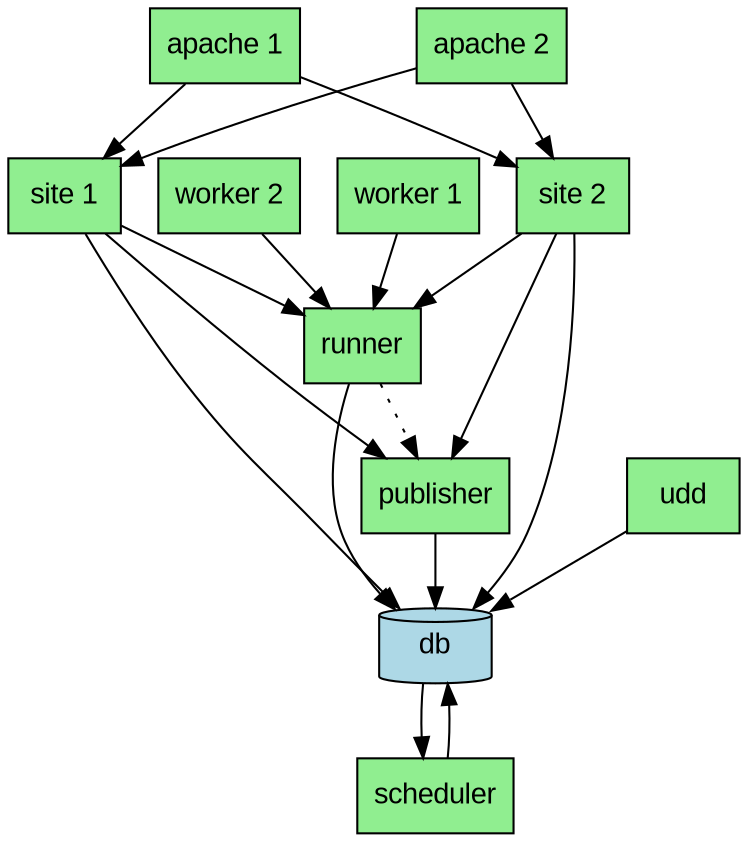 digraph janitor {

    node [style="filled" shape=box fontname="Arial" fillcolor=lightgreen];

    "db" [style="filled" shape=cylinder fillcolor=lightblue];

    "apache 1" -> "site 1";
    "apache 1" -> "site 2";
    "apache 2" -> "site 1";
    "apache 2" -> "site 2";

    "site 1" -> "runner";
    "site 2" -> "runner";
    "site 1" -> "publisher";
    "site 2" -> "publisher";
    "runner" -> "publisher" [style=dotted];
    "site 1" -> "db";
    "site 2" -> "db";
    "worker 1" -> "runner";
    "worker 2" -> "runner";
    "publisher" -> "db";
    "runner" -> "db";

    "udd" -> "db";
    "db" -> "scheduler";
    "scheduler" -> "db";
}
